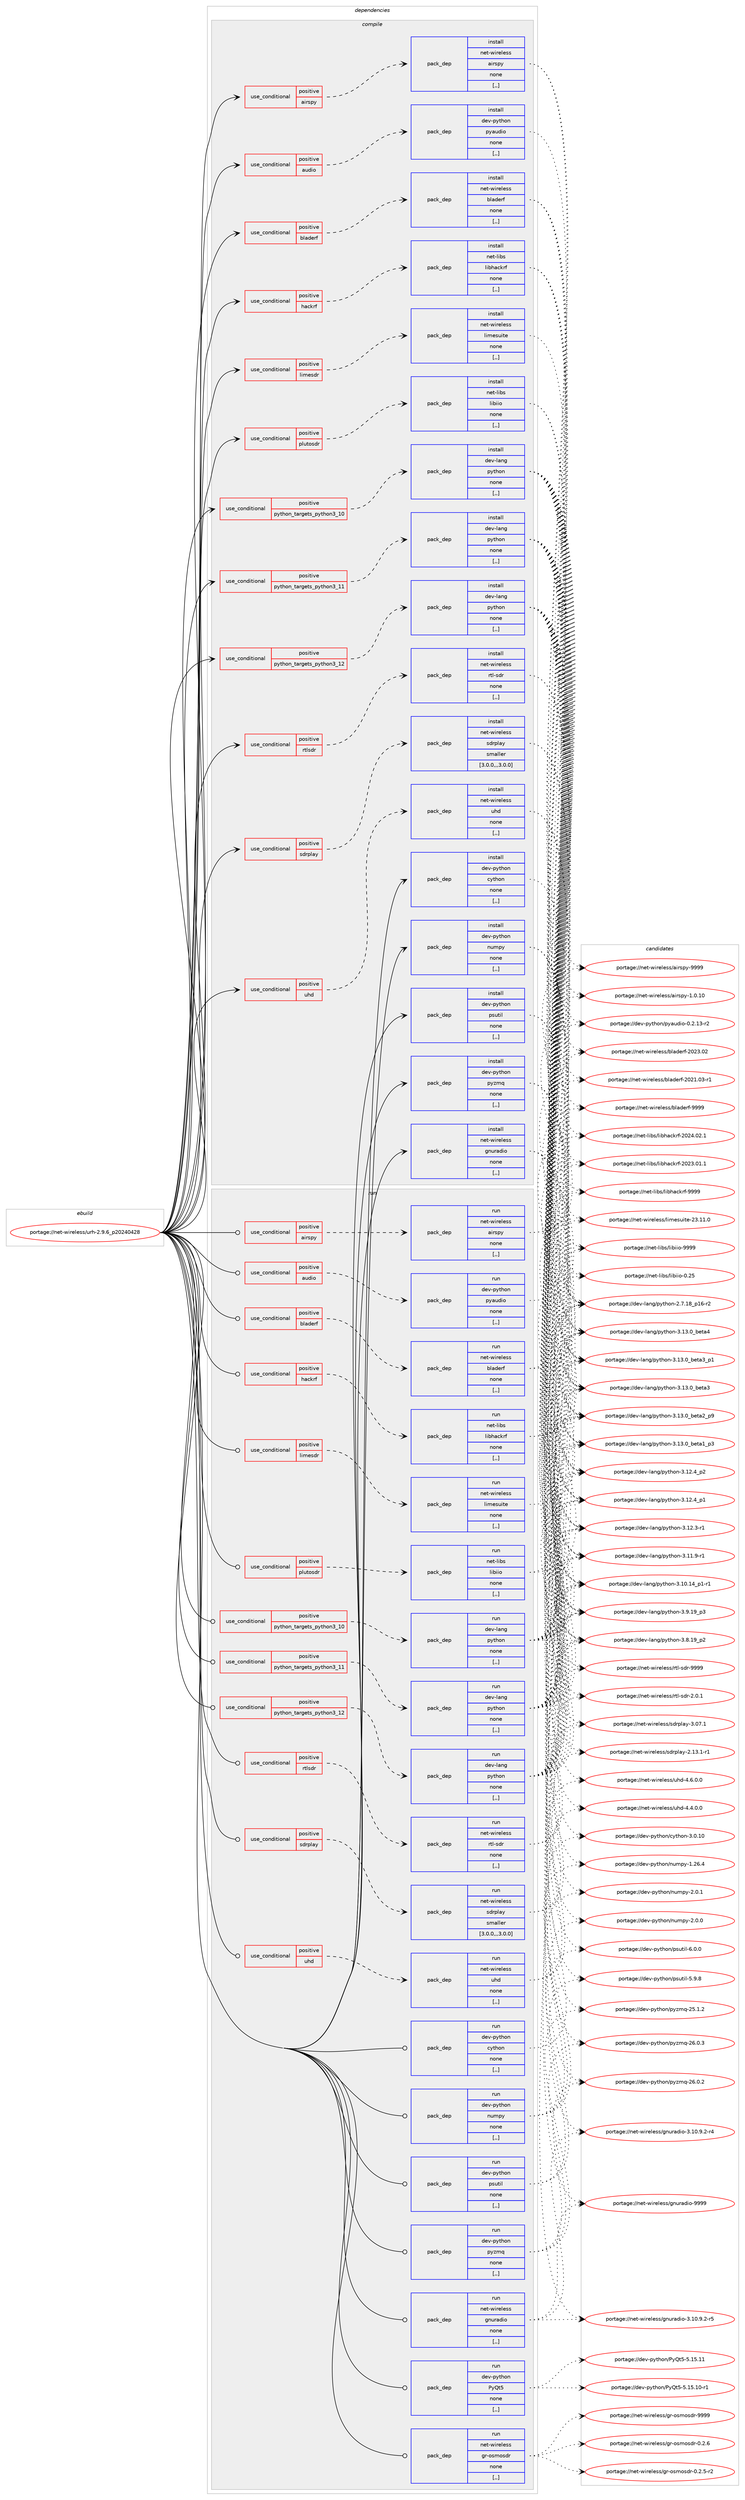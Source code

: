 digraph prolog {

# *************
# Graph options
# *************

newrank=true;
concentrate=true;
compound=true;
graph [rankdir=LR,fontname=Helvetica,fontsize=10,ranksep=1.5];#, ranksep=2.5, nodesep=0.2];
edge  [arrowhead=vee];
node  [fontname=Helvetica,fontsize=10];

# **********
# The ebuild
# **********

subgraph cluster_leftcol {
color=gray;
label=<<i>ebuild</i>>;
id [label="portage://net-wireless/urh-2.9.6_p20240428", color=red, width=4, href="../net-wireless/urh-2.9.6_p20240428.svg"];
}

# ****************
# The dependencies
# ****************

subgraph cluster_midcol {
color=gray;
label=<<i>dependencies</i>>;
subgraph cluster_compile {
fillcolor="#eeeeee";
style=filled;
label=<<i>compile</i>>;
subgraph cond103391 {
dependency390332 [label=<<TABLE BORDER="0" CELLBORDER="1" CELLSPACING="0" CELLPADDING="4"><TR><TD ROWSPAN="3" CELLPADDING="10">use_conditional</TD></TR><TR><TD>positive</TD></TR><TR><TD>airspy</TD></TR></TABLE>>, shape=none, color=red];
subgraph pack284150 {
dependency390333 [label=<<TABLE BORDER="0" CELLBORDER="1" CELLSPACING="0" CELLPADDING="4" WIDTH="220"><TR><TD ROWSPAN="6" CELLPADDING="30">pack_dep</TD></TR><TR><TD WIDTH="110">install</TD></TR><TR><TD>net-wireless</TD></TR><TR><TD>airspy</TD></TR><TR><TD>none</TD></TR><TR><TD>[,,]</TD></TR></TABLE>>, shape=none, color=blue];
}
dependency390332:e -> dependency390333:w [weight=20,style="dashed",arrowhead="vee"];
}
id:e -> dependency390332:w [weight=20,style="solid",arrowhead="vee"];
subgraph cond103392 {
dependency390334 [label=<<TABLE BORDER="0" CELLBORDER="1" CELLSPACING="0" CELLPADDING="4"><TR><TD ROWSPAN="3" CELLPADDING="10">use_conditional</TD></TR><TR><TD>positive</TD></TR><TR><TD>audio</TD></TR></TABLE>>, shape=none, color=red];
subgraph pack284151 {
dependency390335 [label=<<TABLE BORDER="0" CELLBORDER="1" CELLSPACING="0" CELLPADDING="4" WIDTH="220"><TR><TD ROWSPAN="6" CELLPADDING="30">pack_dep</TD></TR><TR><TD WIDTH="110">install</TD></TR><TR><TD>dev-python</TD></TR><TR><TD>pyaudio</TD></TR><TR><TD>none</TD></TR><TR><TD>[,,]</TD></TR></TABLE>>, shape=none, color=blue];
}
dependency390334:e -> dependency390335:w [weight=20,style="dashed",arrowhead="vee"];
}
id:e -> dependency390334:w [weight=20,style="solid",arrowhead="vee"];
subgraph cond103393 {
dependency390336 [label=<<TABLE BORDER="0" CELLBORDER="1" CELLSPACING="0" CELLPADDING="4"><TR><TD ROWSPAN="3" CELLPADDING="10">use_conditional</TD></TR><TR><TD>positive</TD></TR><TR><TD>bladerf</TD></TR></TABLE>>, shape=none, color=red];
subgraph pack284152 {
dependency390337 [label=<<TABLE BORDER="0" CELLBORDER="1" CELLSPACING="0" CELLPADDING="4" WIDTH="220"><TR><TD ROWSPAN="6" CELLPADDING="30">pack_dep</TD></TR><TR><TD WIDTH="110">install</TD></TR><TR><TD>net-wireless</TD></TR><TR><TD>bladerf</TD></TR><TR><TD>none</TD></TR><TR><TD>[,,]</TD></TR></TABLE>>, shape=none, color=blue];
}
dependency390336:e -> dependency390337:w [weight=20,style="dashed",arrowhead="vee"];
}
id:e -> dependency390336:w [weight=20,style="solid",arrowhead="vee"];
subgraph cond103394 {
dependency390338 [label=<<TABLE BORDER="0" CELLBORDER="1" CELLSPACING="0" CELLPADDING="4"><TR><TD ROWSPAN="3" CELLPADDING="10">use_conditional</TD></TR><TR><TD>positive</TD></TR><TR><TD>hackrf</TD></TR></TABLE>>, shape=none, color=red];
subgraph pack284153 {
dependency390339 [label=<<TABLE BORDER="0" CELLBORDER="1" CELLSPACING="0" CELLPADDING="4" WIDTH="220"><TR><TD ROWSPAN="6" CELLPADDING="30">pack_dep</TD></TR><TR><TD WIDTH="110">install</TD></TR><TR><TD>net-libs</TD></TR><TR><TD>libhackrf</TD></TR><TR><TD>none</TD></TR><TR><TD>[,,]</TD></TR></TABLE>>, shape=none, color=blue];
}
dependency390338:e -> dependency390339:w [weight=20,style="dashed",arrowhead="vee"];
}
id:e -> dependency390338:w [weight=20,style="solid",arrowhead="vee"];
subgraph cond103395 {
dependency390340 [label=<<TABLE BORDER="0" CELLBORDER="1" CELLSPACING="0" CELLPADDING="4"><TR><TD ROWSPAN="3" CELLPADDING="10">use_conditional</TD></TR><TR><TD>positive</TD></TR><TR><TD>limesdr</TD></TR></TABLE>>, shape=none, color=red];
subgraph pack284154 {
dependency390341 [label=<<TABLE BORDER="0" CELLBORDER="1" CELLSPACING="0" CELLPADDING="4" WIDTH="220"><TR><TD ROWSPAN="6" CELLPADDING="30">pack_dep</TD></TR><TR><TD WIDTH="110">install</TD></TR><TR><TD>net-wireless</TD></TR><TR><TD>limesuite</TD></TR><TR><TD>none</TD></TR><TR><TD>[,,]</TD></TR></TABLE>>, shape=none, color=blue];
}
dependency390340:e -> dependency390341:w [weight=20,style="dashed",arrowhead="vee"];
}
id:e -> dependency390340:w [weight=20,style="solid",arrowhead="vee"];
subgraph cond103396 {
dependency390342 [label=<<TABLE BORDER="0" CELLBORDER="1" CELLSPACING="0" CELLPADDING="4"><TR><TD ROWSPAN="3" CELLPADDING="10">use_conditional</TD></TR><TR><TD>positive</TD></TR><TR><TD>plutosdr</TD></TR></TABLE>>, shape=none, color=red];
subgraph pack284155 {
dependency390343 [label=<<TABLE BORDER="0" CELLBORDER="1" CELLSPACING="0" CELLPADDING="4" WIDTH="220"><TR><TD ROWSPAN="6" CELLPADDING="30">pack_dep</TD></TR><TR><TD WIDTH="110">install</TD></TR><TR><TD>net-libs</TD></TR><TR><TD>libiio</TD></TR><TR><TD>none</TD></TR><TR><TD>[,,]</TD></TR></TABLE>>, shape=none, color=blue];
}
dependency390342:e -> dependency390343:w [weight=20,style="dashed",arrowhead="vee"];
}
id:e -> dependency390342:w [weight=20,style="solid",arrowhead="vee"];
subgraph cond103397 {
dependency390344 [label=<<TABLE BORDER="0" CELLBORDER="1" CELLSPACING="0" CELLPADDING="4"><TR><TD ROWSPAN="3" CELLPADDING="10">use_conditional</TD></TR><TR><TD>positive</TD></TR><TR><TD>python_targets_python3_10</TD></TR></TABLE>>, shape=none, color=red];
subgraph pack284156 {
dependency390345 [label=<<TABLE BORDER="0" CELLBORDER="1" CELLSPACING="0" CELLPADDING="4" WIDTH="220"><TR><TD ROWSPAN="6" CELLPADDING="30">pack_dep</TD></TR><TR><TD WIDTH="110">install</TD></TR><TR><TD>dev-lang</TD></TR><TR><TD>python</TD></TR><TR><TD>none</TD></TR><TR><TD>[,,]</TD></TR></TABLE>>, shape=none, color=blue];
}
dependency390344:e -> dependency390345:w [weight=20,style="dashed",arrowhead="vee"];
}
id:e -> dependency390344:w [weight=20,style="solid",arrowhead="vee"];
subgraph cond103398 {
dependency390346 [label=<<TABLE BORDER="0" CELLBORDER="1" CELLSPACING="0" CELLPADDING="4"><TR><TD ROWSPAN="3" CELLPADDING="10">use_conditional</TD></TR><TR><TD>positive</TD></TR><TR><TD>python_targets_python3_11</TD></TR></TABLE>>, shape=none, color=red];
subgraph pack284157 {
dependency390347 [label=<<TABLE BORDER="0" CELLBORDER="1" CELLSPACING="0" CELLPADDING="4" WIDTH="220"><TR><TD ROWSPAN="6" CELLPADDING="30">pack_dep</TD></TR><TR><TD WIDTH="110">install</TD></TR><TR><TD>dev-lang</TD></TR><TR><TD>python</TD></TR><TR><TD>none</TD></TR><TR><TD>[,,]</TD></TR></TABLE>>, shape=none, color=blue];
}
dependency390346:e -> dependency390347:w [weight=20,style="dashed",arrowhead="vee"];
}
id:e -> dependency390346:w [weight=20,style="solid",arrowhead="vee"];
subgraph cond103399 {
dependency390348 [label=<<TABLE BORDER="0" CELLBORDER="1" CELLSPACING="0" CELLPADDING="4"><TR><TD ROWSPAN="3" CELLPADDING="10">use_conditional</TD></TR><TR><TD>positive</TD></TR><TR><TD>python_targets_python3_12</TD></TR></TABLE>>, shape=none, color=red];
subgraph pack284158 {
dependency390349 [label=<<TABLE BORDER="0" CELLBORDER="1" CELLSPACING="0" CELLPADDING="4" WIDTH="220"><TR><TD ROWSPAN="6" CELLPADDING="30">pack_dep</TD></TR><TR><TD WIDTH="110">install</TD></TR><TR><TD>dev-lang</TD></TR><TR><TD>python</TD></TR><TR><TD>none</TD></TR><TR><TD>[,,]</TD></TR></TABLE>>, shape=none, color=blue];
}
dependency390348:e -> dependency390349:w [weight=20,style="dashed",arrowhead="vee"];
}
id:e -> dependency390348:w [weight=20,style="solid",arrowhead="vee"];
subgraph cond103400 {
dependency390350 [label=<<TABLE BORDER="0" CELLBORDER="1" CELLSPACING="0" CELLPADDING="4"><TR><TD ROWSPAN="3" CELLPADDING="10">use_conditional</TD></TR><TR><TD>positive</TD></TR><TR><TD>rtlsdr</TD></TR></TABLE>>, shape=none, color=red];
subgraph pack284159 {
dependency390351 [label=<<TABLE BORDER="0" CELLBORDER="1" CELLSPACING="0" CELLPADDING="4" WIDTH="220"><TR><TD ROWSPAN="6" CELLPADDING="30">pack_dep</TD></TR><TR><TD WIDTH="110">install</TD></TR><TR><TD>net-wireless</TD></TR><TR><TD>rtl-sdr</TD></TR><TR><TD>none</TD></TR><TR><TD>[,,]</TD></TR></TABLE>>, shape=none, color=blue];
}
dependency390350:e -> dependency390351:w [weight=20,style="dashed",arrowhead="vee"];
}
id:e -> dependency390350:w [weight=20,style="solid",arrowhead="vee"];
subgraph cond103401 {
dependency390352 [label=<<TABLE BORDER="0" CELLBORDER="1" CELLSPACING="0" CELLPADDING="4"><TR><TD ROWSPAN="3" CELLPADDING="10">use_conditional</TD></TR><TR><TD>positive</TD></TR><TR><TD>sdrplay</TD></TR></TABLE>>, shape=none, color=red];
subgraph pack284160 {
dependency390353 [label=<<TABLE BORDER="0" CELLBORDER="1" CELLSPACING="0" CELLPADDING="4" WIDTH="220"><TR><TD ROWSPAN="6" CELLPADDING="30">pack_dep</TD></TR><TR><TD WIDTH="110">install</TD></TR><TR><TD>net-wireless</TD></TR><TR><TD>sdrplay</TD></TR><TR><TD>smaller</TD></TR><TR><TD>[3.0.0,,,3.0.0]</TD></TR></TABLE>>, shape=none, color=blue];
}
dependency390352:e -> dependency390353:w [weight=20,style="dashed",arrowhead="vee"];
}
id:e -> dependency390352:w [weight=20,style="solid",arrowhead="vee"];
subgraph cond103402 {
dependency390354 [label=<<TABLE BORDER="0" CELLBORDER="1" CELLSPACING="0" CELLPADDING="4"><TR><TD ROWSPAN="3" CELLPADDING="10">use_conditional</TD></TR><TR><TD>positive</TD></TR><TR><TD>uhd</TD></TR></TABLE>>, shape=none, color=red];
subgraph pack284161 {
dependency390355 [label=<<TABLE BORDER="0" CELLBORDER="1" CELLSPACING="0" CELLPADDING="4" WIDTH="220"><TR><TD ROWSPAN="6" CELLPADDING="30">pack_dep</TD></TR><TR><TD WIDTH="110">install</TD></TR><TR><TD>net-wireless</TD></TR><TR><TD>uhd</TD></TR><TR><TD>none</TD></TR><TR><TD>[,,]</TD></TR></TABLE>>, shape=none, color=blue];
}
dependency390354:e -> dependency390355:w [weight=20,style="dashed",arrowhead="vee"];
}
id:e -> dependency390354:w [weight=20,style="solid",arrowhead="vee"];
subgraph pack284162 {
dependency390356 [label=<<TABLE BORDER="0" CELLBORDER="1" CELLSPACING="0" CELLPADDING="4" WIDTH="220"><TR><TD ROWSPAN="6" CELLPADDING="30">pack_dep</TD></TR><TR><TD WIDTH="110">install</TD></TR><TR><TD>dev-python</TD></TR><TR><TD>cython</TD></TR><TR><TD>none</TD></TR><TR><TD>[,,]</TD></TR></TABLE>>, shape=none, color=blue];
}
id:e -> dependency390356:w [weight=20,style="solid",arrowhead="vee"];
subgraph pack284163 {
dependency390357 [label=<<TABLE BORDER="0" CELLBORDER="1" CELLSPACING="0" CELLPADDING="4" WIDTH="220"><TR><TD ROWSPAN="6" CELLPADDING="30">pack_dep</TD></TR><TR><TD WIDTH="110">install</TD></TR><TR><TD>dev-python</TD></TR><TR><TD>numpy</TD></TR><TR><TD>none</TD></TR><TR><TD>[,,]</TD></TR></TABLE>>, shape=none, color=blue];
}
id:e -> dependency390357:w [weight=20,style="solid",arrowhead="vee"];
subgraph pack284164 {
dependency390358 [label=<<TABLE BORDER="0" CELLBORDER="1" CELLSPACING="0" CELLPADDING="4" WIDTH="220"><TR><TD ROWSPAN="6" CELLPADDING="30">pack_dep</TD></TR><TR><TD WIDTH="110">install</TD></TR><TR><TD>dev-python</TD></TR><TR><TD>psutil</TD></TR><TR><TD>none</TD></TR><TR><TD>[,,]</TD></TR></TABLE>>, shape=none, color=blue];
}
id:e -> dependency390358:w [weight=20,style="solid",arrowhead="vee"];
subgraph pack284165 {
dependency390359 [label=<<TABLE BORDER="0" CELLBORDER="1" CELLSPACING="0" CELLPADDING="4" WIDTH="220"><TR><TD ROWSPAN="6" CELLPADDING="30">pack_dep</TD></TR><TR><TD WIDTH="110">install</TD></TR><TR><TD>dev-python</TD></TR><TR><TD>pyzmq</TD></TR><TR><TD>none</TD></TR><TR><TD>[,,]</TD></TR></TABLE>>, shape=none, color=blue];
}
id:e -> dependency390359:w [weight=20,style="solid",arrowhead="vee"];
subgraph pack284166 {
dependency390360 [label=<<TABLE BORDER="0" CELLBORDER="1" CELLSPACING="0" CELLPADDING="4" WIDTH="220"><TR><TD ROWSPAN="6" CELLPADDING="30">pack_dep</TD></TR><TR><TD WIDTH="110">install</TD></TR><TR><TD>net-wireless</TD></TR><TR><TD>gnuradio</TD></TR><TR><TD>none</TD></TR><TR><TD>[,,]</TD></TR></TABLE>>, shape=none, color=blue];
}
id:e -> dependency390360:w [weight=20,style="solid",arrowhead="vee"];
}
subgraph cluster_compileandrun {
fillcolor="#eeeeee";
style=filled;
label=<<i>compile and run</i>>;
}
subgraph cluster_run {
fillcolor="#eeeeee";
style=filled;
label=<<i>run</i>>;
subgraph cond103403 {
dependency390361 [label=<<TABLE BORDER="0" CELLBORDER="1" CELLSPACING="0" CELLPADDING="4"><TR><TD ROWSPAN="3" CELLPADDING="10">use_conditional</TD></TR><TR><TD>positive</TD></TR><TR><TD>airspy</TD></TR></TABLE>>, shape=none, color=red];
subgraph pack284167 {
dependency390362 [label=<<TABLE BORDER="0" CELLBORDER="1" CELLSPACING="0" CELLPADDING="4" WIDTH="220"><TR><TD ROWSPAN="6" CELLPADDING="30">pack_dep</TD></TR><TR><TD WIDTH="110">run</TD></TR><TR><TD>net-wireless</TD></TR><TR><TD>airspy</TD></TR><TR><TD>none</TD></TR><TR><TD>[,,]</TD></TR></TABLE>>, shape=none, color=blue];
}
dependency390361:e -> dependency390362:w [weight=20,style="dashed",arrowhead="vee"];
}
id:e -> dependency390361:w [weight=20,style="solid",arrowhead="odot"];
subgraph cond103404 {
dependency390363 [label=<<TABLE BORDER="0" CELLBORDER="1" CELLSPACING="0" CELLPADDING="4"><TR><TD ROWSPAN="3" CELLPADDING="10">use_conditional</TD></TR><TR><TD>positive</TD></TR><TR><TD>audio</TD></TR></TABLE>>, shape=none, color=red];
subgraph pack284168 {
dependency390364 [label=<<TABLE BORDER="0" CELLBORDER="1" CELLSPACING="0" CELLPADDING="4" WIDTH="220"><TR><TD ROWSPAN="6" CELLPADDING="30">pack_dep</TD></TR><TR><TD WIDTH="110">run</TD></TR><TR><TD>dev-python</TD></TR><TR><TD>pyaudio</TD></TR><TR><TD>none</TD></TR><TR><TD>[,,]</TD></TR></TABLE>>, shape=none, color=blue];
}
dependency390363:e -> dependency390364:w [weight=20,style="dashed",arrowhead="vee"];
}
id:e -> dependency390363:w [weight=20,style="solid",arrowhead="odot"];
subgraph cond103405 {
dependency390365 [label=<<TABLE BORDER="0" CELLBORDER="1" CELLSPACING="0" CELLPADDING="4"><TR><TD ROWSPAN="3" CELLPADDING="10">use_conditional</TD></TR><TR><TD>positive</TD></TR><TR><TD>bladerf</TD></TR></TABLE>>, shape=none, color=red];
subgraph pack284169 {
dependency390366 [label=<<TABLE BORDER="0" CELLBORDER="1" CELLSPACING="0" CELLPADDING="4" WIDTH="220"><TR><TD ROWSPAN="6" CELLPADDING="30">pack_dep</TD></TR><TR><TD WIDTH="110">run</TD></TR><TR><TD>net-wireless</TD></TR><TR><TD>bladerf</TD></TR><TR><TD>none</TD></TR><TR><TD>[,,]</TD></TR></TABLE>>, shape=none, color=blue];
}
dependency390365:e -> dependency390366:w [weight=20,style="dashed",arrowhead="vee"];
}
id:e -> dependency390365:w [weight=20,style="solid",arrowhead="odot"];
subgraph cond103406 {
dependency390367 [label=<<TABLE BORDER="0" CELLBORDER="1" CELLSPACING="0" CELLPADDING="4"><TR><TD ROWSPAN="3" CELLPADDING="10">use_conditional</TD></TR><TR><TD>positive</TD></TR><TR><TD>hackrf</TD></TR></TABLE>>, shape=none, color=red];
subgraph pack284170 {
dependency390368 [label=<<TABLE BORDER="0" CELLBORDER="1" CELLSPACING="0" CELLPADDING="4" WIDTH="220"><TR><TD ROWSPAN="6" CELLPADDING="30">pack_dep</TD></TR><TR><TD WIDTH="110">run</TD></TR><TR><TD>net-libs</TD></TR><TR><TD>libhackrf</TD></TR><TR><TD>none</TD></TR><TR><TD>[,,]</TD></TR></TABLE>>, shape=none, color=blue];
}
dependency390367:e -> dependency390368:w [weight=20,style="dashed",arrowhead="vee"];
}
id:e -> dependency390367:w [weight=20,style="solid",arrowhead="odot"];
subgraph cond103407 {
dependency390369 [label=<<TABLE BORDER="0" CELLBORDER="1" CELLSPACING="0" CELLPADDING="4"><TR><TD ROWSPAN="3" CELLPADDING="10">use_conditional</TD></TR><TR><TD>positive</TD></TR><TR><TD>limesdr</TD></TR></TABLE>>, shape=none, color=red];
subgraph pack284171 {
dependency390370 [label=<<TABLE BORDER="0" CELLBORDER="1" CELLSPACING="0" CELLPADDING="4" WIDTH="220"><TR><TD ROWSPAN="6" CELLPADDING="30">pack_dep</TD></TR><TR><TD WIDTH="110">run</TD></TR><TR><TD>net-wireless</TD></TR><TR><TD>limesuite</TD></TR><TR><TD>none</TD></TR><TR><TD>[,,]</TD></TR></TABLE>>, shape=none, color=blue];
}
dependency390369:e -> dependency390370:w [weight=20,style="dashed",arrowhead="vee"];
}
id:e -> dependency390369:w [weight=20,style="solid",arrowhead="odot"];
subgraph cond103408 {
dependency390371 [label=<<TABLE BORDER="0" CELLBORDER="1" CELLSPACING="0" CELLPADDING="4"><TR><TD ROWSPAN="3" CELLPADDING="10">use_conditional</TD></TR><TR><TD>positive</TD></TR><TR><TD>plutosdr</TD></TR></TABLE>>, shape=none, color=red];
subgraph pack284172 {
dependency390372 [label=<<TABLE BORDER="0" CELLBORDER="1" CELLSPACING="0" CELLPADDING="4" WIDTH="220"><TR><TD ROWSPAN="6" CELLPADDING="30">pack_dep</TD></TR><TR><TD WIDTH="110">run</TD></TR><TR><TD>net-libs</TD></TR><TR><TD>libiio</TD></TR><TR><TD>none</TD></TR><TR><TD>[,,]</TD></TR></TABLE>>, shape=none, color=blue];
}
dependency390371:e -> dependency390372:w [weight=20,style="dashed",arrowhead="vee"];
}
id:e -> dependency390371:w [weight=20,style="solid",arrowhead="odot"];
subgraph cond103409 {
dependency390373 [label=<<TABLE BORDER="0" CELLBORDER="1" CELLSPACING="0" CELLPADDING="4"><TR><TD ROWSPAN="3" CELLPADDING="10">use_conditional</TD></TR><TR><TD>positive</TD></TR><TR><TD>python_targets_python3_10</TD></TR></TABLE>>, shape=none, color=red];
subgraph pack284173 {
dependency390374 [label=<<TABLE BORDER="0" CELLBORDER="1" CELLSPACING="0" CELLPADDING="4" WIDTH="220"><TR><TD ROWSPAN="6" CELLPADDING="30">pack_dep</TD></TR><TR><TD WIDTH="110">run</TD></TR><TR><TD>dev-lang</TD></TR><TR><TD>python</TD></TR><TR><TD>none</TD></TR><TR><TD>[,,]</TD></TR></TABLE>>, shape=none, color=blue];
}
dependency390373:e -> dependency390374:w [weight=20,style="dashed",arrowhead="vee"];
}
id:e -> dependency390373:w [weight=20,style="solid",arrowhead="odot"];
subgraph cond103410 {
dependency390375 [label=<<TABLE BORDER="0" CELLBORDER="1" CELLSPACING="0" CELLPADDING="4"><TR><TD ROWSPAN="3" CELLPADDING="10">use_conditional</TD></TR><TR><TD>positive</TD></TR><TR><TD>python_targets_python3_11</TD></TR></TABLE>>, shape=none, color=red];
subgraph pack284174 {
dependency390376 [label=<<TABLE BORDER="0" CELLBORDER="1" CELLSPACING="0" CELLPADDING="4" WIDTH="220"><TR><TD ROWSPAN="6" CELLPADDING="30">pack_dep</TD></TR><TR><TD WIDTH="110">run</TD></TR><TR><TD>dev-lang</TD></TR><TR><TD>python</TD></TR><TR><TD>none</TD></TR><TR><TD>[,,]</TD></TR></TABLE>>, shape=none, color=blue];
}
dependency390375:e -> dependency390376:w [weight=20,style="dashed",arrowhead="vee"];
}
id:e -> dependency390375:w [weight=20,style="solid",arrowhead="odot"];
subgraph cond103411 {
dependency390377 [label=<<TABLE BORDER="0" CELLBORDER="1" CELLSPACING="0" CELLPADDING="4"><TR><TD ROWSPAN="3" CELLPADDING="10">use_conditional</TD></TR><TR><TD>positive</TD></TR><TR><TD>python_targets_python3_12</TD></TR></TABLE>>, shape=none, color=red];
subgraph pack284175 {
dependency390378 [label=<<TABLE BORDER="0" CELLBORDER="1" CELLSPACING="0" CELLPADDING="4" WIDTH="220"><TR><TD ROWSPAN="6" CELLPADDING="30">pack_dep</TD></TR><TR><TD WIDTH="110">run</TD></TR><TR><TD>dev-lang</TD></TR><TR><TD>python</TD></TR><TR><TD>none</TD></TR><TR><TD>[,,]</TD></TR></TABLE>>, shape=none, color=blue];
}
dependency390377:e -> dependency390378:w [weight=20,style="dashed",arrowhead="vee"];
}
id:e -> dependency390377:w [weight=20,style="solid",arrowhead="odot"];
subgraph cond103412 {
dependency390379 [label=<<TABLE BORDER="0" CELLBORDER="1" CELLSPACING="0" CELLPADDING="4"><TR><TD ROWSPAN="3" CELLPADDING="10">use_conditional</TD></TR><TR><TD>positive</TD></TR><TR><TD>rtlsdr</TD></TR></TABLE>>, shape=none, color=red];
subgraph pack284176 {
dependency390380 [label=<<TABLE BORDER="0" CELLBORDER="1" CELLSPACING="0" CELLPADDING="4" WIDTH="220"><TR><TD ROWSPAN="6" CELLPADDING="30">pack_dep</TD></TR><TR><TD WIDTH="110">run</TD></TR><TR><TD>net-wireless</TD></TR><TR><TD>rtl-sdr</TD></TR><TR><TD>none</TD></TR><TR><TD>[,,]</TD></TR></TABLE>>, shape=none, color=blue];
}
dependency390379:e -> dependency390380:w [weight=20,style="dashed",arrowhead="vee"];
}
id:e -> dependency390379:w [weight=20,style="solid",arrowhead="odot"];
subgraph cond103413 {
dependency390381 [label=<<TABLE BORDER="0" CELLBORDER="1" CELLSPACING="0" CELLPADDING="4"><TR><TD ROWSPAN="3" CELLPADDING="10">use_conditional</TD></TR><TR><TD>positive</TD></TR><TR><TD>sdrplay</TD></TR></TABLE>>, shape=none, color=red];
subgraph pack284177 {
dependency390382 [label=<<TABLE BORDER="0" CELLBORDER="1" CELLSPACING="0" CELLPADDING="4" WIDTH="220"><TR><TD ROWSPAN="6" CELLPADDING="30">pack_dep</TD></TR><TR><TD WIDTH="110">run</TD></TR><TR><TD>net-wireless</TD></TR><TR><TD>sdrplay</TD></TR><TR><TD>smaller</TD></TR><TR><TD>[3.0.0,,,3.0.0]</TD></TR></TABLE>>, shape=none, color=blue];
}
dependency390381:e -> dependency390382:w [weight=20,style="dashed",arrowhead="vee"];
}
id:e -> dependency390381:w [weight=20,style="solid",arrowhead="odot"];
subgraph cond103414 {
dependency390383 [label=<<TABLE BORDER="0" CELLBORDER="1" CELLSPACING="0" CELLPADDING="4"><TR><TD ROWSPAN="3" CELLPADDING="10">use_conditional</TD></TR><TR><TD>positive</TD></TR><TR><TD>uhd</TD></TR></TABLE>>, shape=none, color=red];
subgraph pack284178 {
dependency390384 [label=<<TABLE BORDER="0" CELLBORDER="1" CELLSPACING="0" CELLPADDING="4" WIDTH="220"><TR><TD ROWSPAN="6" CELLPADDING="30">pack_dep</TD></TR><TR><TD WIDTH="110">run</TD></TR><TR><TD>net-wireless</TD></TR><TR><TD>uhd</TD></TR><TR><TD>none</TD></TR><TR><TD>[,,]</TD></TR></TABLE>>, shape=none, color=blue];
}
dependency390383:e -> dependency390384:w [weight=20,style="dashed",arrowhead="vee"];
}
id:e -> dependency390383:w [weight=20,style="solid",arrowhead="odot"];
subgraph pack284179 {
dependency390385 [label=<<TABLE BORDER="0" CELLBORDER="1" CELLSPACING="0" CELLPADDING="4" WIDTH="220"><TR><TD ROWSPAN="6" CELLPADDING="30">pack_dep</TD></TR><TR><TD WIDTH="110">run</TD></TR><TR><TD>dev-python</TD></TR><TR><TD>PyQt5</TD></TR><TR><TD>none</TD></TR><TR><TD>[,,]</TD></TR></TABLE>>, shape=none, color=blue];
}
id:e -> dependency390385:w [weight=20,style="solid",arrowhead="odot"];
subgraph pack284180 {
dependency390386 [label=<<TABLE BORDER="0" CELLBORDER="1" CELLSPACING="0" CELLPADDING="4" WIDTH="220"><TR><TD ROWSPAN="6" CELLPADDING="30">pack_dep</TD></TR><TR><TD WIDTH="110">run</TD></TR><TR><TD>dev-python</TD></TR><TR><TD>cython</TD></TR><TR><TD>none</TD></TR><TR><TD>[,,]</TD></TR></TABLE>>, shape=none, color=blue];
}
id:e -> dependency390386:w [weight=20,style="solid",arrowhead="odot"];
subgraph pack284181 {
dependency390387 [label=<<TABLE BORDER="0" CELLBORDER="1" CELLSPACING="0" CELLPADDING="4" WIDTH="220"><TR><TD ROWSPAN="6" CELLPADDING="30">pack_dep</TD></TR><TR><TD WIDTH="110">run</TD></TR><TR><TD>dev-python</TD></TR><TR><TD>numpy</TD></TR><TR><TD>none</TD></TR><TR><TD>[,,]</TD></TR></TABLE>>, shape=none, color=blue];
}
id:e -> dependency390387:w [weight=20,style="solid",arrowhead="odot"];
subgraph pack284182 {
dependency390388 [label=<<TABLE BORDER="0" CELLBORDER="1" CELLSPACING="0" CELLPADDING="4" WIDTH="220"><TR><TD ROWSPAN="6" CELLPADDING="30">pack_dep</TD></TR><TR><TD WIDTH="110">run</TD></TR><TR><TD>dev-python</TD></TR><TR><TD>psutil</TD></TR><TR><TD>none</TD></TR><TR><TD>[,,]</TD></TR></TABLE>>, shape=none, color=blue];
}
id:e -> dependency390388:w [weight=20,style="solid",arrowhead="odot"];
subgraph pack284183 {
dependency390389 [label=<<TABLE BORDER="0" CELLBORDER="1" CELLSPACING="0" CELLPADDING="4" WIDTH="220"><TR><TD ROWSPAN="6" CELLPADDING="30">pack_dep</TD></TR><TR><TD WIDTH="110">run</TD></TR><TR><TD>dev-python</TD></TR><TR><TD>pyzmq</TD></TR><TR><TD>none</TD></TR><TR><TD>[,,]</TD></TR></TABLE>>, shape=none, color=blue];
}
id:e -> dependency390389:w [weight=20,style="solid",arrowhead="odot"];
subgraph pack284184 {
dependency390390 [label=<<TABLE BORDER="0" CELLBORDER="1" CELLSPACING="0" CELLPADDING="4" WIDTH="220"><TR><TD ROWSPAN="6" CELLPADDING="30">pack_dep</TD></TR><TR><TD WIDTH="110">run</TD></TR><TR><TD>net-wireless</TD></TR><TR><TD>gnuradio</TD></TR><TR><TD>none</TD></TR><TR><TD>[,,]</TD></TR></TABLE>>, shape=none, color=blue];
}
id:e -> dependency390390:w [weight=20,style="solid",arrowhead="odot"];
subgraph pack284185 {
dependency390391 [label=<<TABLE BORDER="0" CELLBORDER="1" CELLSPACING="0" CELLPADDING="4" WIDTH="220"><TR><TD ROWSPAN="6" CELLPADDING="30">pack_dep</TD></TR><TR><TD WIDTH="110">run</TD></TR><TR><TD>net-wireless</TD></TR><TR><TD>gr-osmosdr</TD></TR><TR><TD>none</TD></TR><TR><TD>[,,]</TD></TR></TABLE>>, shape=none, color=blue];
}
id:e -> dependency390391:w [weight=20,style="solid",arrowhead="odot"];
}
}

# **************
# The candidates
# **************

subgraph cluster_choices {
rank=same;
color=gray;
label=<<i>candidates</i>>;

subgraph choice284150 {
color=black;
nodesep=1;
choice1101011164511910511410110810111511547971051141151121214557575757 [label="portage://net-wireless/airspy-9999", color=red, width=4,href="../net-wireless/airspy-9999.svg"];
choice11010111645119105114101108101115115479710511411511212145494648464948 [label="portage://net-wireless/airspy-1.0.10", color=red, width=4,href="../net-wireless/airspy-1.0.10.svg"];
dependency390333:e -> choice1101011164511910511410110810111511547971051141151121214557575757:w [style=dotted,weight="100"];
dependency390333:e -> choice11010111645119105114101108101115115479710511411511212145494648464948:w [style=dotted,weight="100"];
}
subgraph choice284151 {
color=black;
nodesep=1;
choice100101118451121211161041111104711212197117100105111454846504649514511450 [label="portage://dev-python/pyaudio-0.2.13-r2", color=red, width=4,href="../dev-python/pyaudio-0.2.13-r2.svg"];
dependency390335:e -> choice100101118451121211161041111104711212197117100105111454846504649514511450:w [style=dotted,weight="100"];
}
subgraph choice284152 {
color=black;
nodesep=1;
choice110101116451191051141011081011151154798108971001011141024557575757 [label="portage://net-wireless/bladerf-9999", color=red, width=4,href="../net-wireless/bladerf-9999.svg"];
choice110101116451191051141011081011151154798108971001011141024550485051464850 [label="portage://net-wireless/bladerf-2023.02", color=red, width=4,href="../net-wireless/bladerf-2023.02.svg"];
choice1101011164511910511410110810111511547981089710010111410245504850494648514511449 [label="portage://net-wireless/bladerf-2021.03-r1", color=red, width=4,href="../net-wireless/bladerf-2021.03-r1.svg"];
dependency390337:e -> choice110101116451191051141011081011151154798108971001011141024557575757:w [style=dotted,weight="100"];
dependency390337:e -> choice110101116451191051141011081011151154798108971001011141024550485051464850:w [style=dotted,weight="100"];
dependency390337:e -> choice1101011164511910511410110810111511547981089710010111410245504850494648514511449:w [style=dotted,weight="100"];
}
subgraph choice284153 {
color=black;
nodesep=1;
choice1101011164510810598115471081059810497991071141024557575757 [label="portage://net-libs/libhackrf-9999", color=red, width=4,href="../net-libs/libhackrf-9999.svg"];
choice11010111645108105981154710810598104979910711410245504850524648504649 [label="portage://net-libs/libhackrf-2024.02.1", color=red, width=4,href="../net-libs/libhackrf-2024.02.1.svg"];
choice11010111645108105981154710810598104979910711410245504850514648494649 [label="portage://net-libs/libhackrf-2023.01.1", color=red, width=4,href="../net-libs/libhackrf-2023.01.1.svg"];
dependency390339:e -> choice1101011164510810598115471081059810497991071141024557575757:w [style=dotted,weight="100"];
dependency390339:e -> choice11010111645108105981154710810598104979910711410245504850524648504649:w [style=dotted,weight="100"];
dependency390339:e -> choice11010111645108105981154710810598104979910711410245504850514648494649:w [style=dotted,weight="100"];
}
subgraph choice284154 {
color=black;
nodesep=1;
choice11010111645119105114101108101115115471081051091011151171051161014550514649494648 [label="portage://net-wireless/limesuite-23.11.0", color=red, width=4,href="../net-wireless/limesuite-23.11.0.svg"];
dependency390341:e -> choice11010111645119105114101108101115115471081051091011151171051161014550514649494648:w [style=dotted,weight="100"];
}
subgraph choice284155 {
color=black;
nodesep=1;
choice110101116451081059811547108105981051051114557575757 [label="portage://net-libs/libiio-9999", color=red, width=4,href="../net-libs/libiio-9999.svg"];
choice110101116451081059811547108105981051051114548465053 [label="portage://net-libs/libiio-0.25", color=red, width=4,href="../net-libs/libiio-0.25.svg"];
dependency390343:e -> choice110101116451081059811547108105981051051114557575757:w [style=dotted,weight="100"];
dependency390343:e -> choice110101116451081059811547108105981051051114548465053:w [style=dotted,weight="100"];
}
subgraph choice284156 {
color=black;
nodesep=1;
choice1001011184510897110103471121211161041111104551464951464895981011169752 [label="portage://dev-lang/python-3.13.0_beta4", color=red, width=4,href="../dev-lang/python-3.13.0_beta4.svg"];
choice10010111845108971101034711212111610411111045514649514648959810111697519511249 [label="portage://dev-lang/python-3.13.0_beta3_p1", color=red, width=4,href="../dev-lang/python-3.13.0_beta3_p1.svg"];
choice1001011184510897110103471121211161041111104551464951464895981011169751 [label="portage://dev-lang/python-3.13.0_beta3", color=red, width=4,href="../dev-lang/python-3.13.0_beta3.svg"];
choice10010111845108971101034711212111610411111045514649514648959810111697509511257 [label="portage://dev-lang/python-3.13.0_beta2_p9", color=red, width=4,href="../dev-lang/python-3.13.0_beta2_p9.svg"];
choice10010111845108971101034711212111610411111045514649514648959810111697499511251 [label="portage://dev-lang/python-3.13.0_beta1_p3", color=red, width=4,href="../dev-lang/python-3.13.0_beta1_p3.svg"];
choice100101118451089711010347112121116104111110455146495046529511250 [label="portage://dev-lang/python-3.12.4_p2", color=red, width=4,href="../dev-lang/python-3.12.4_p2.svg"];
choice100101118451089711010347112121116104111110455146495046529511249 [label="portage://dev-lang/python-3.12.4_p1", color=red, width=4,href="../dev-lang/python-3.12.4_p1.svg"];
choice100101118451089711010347112121116104111110455146495046514511449 [label="portage://dev-lang/python-3.12.3-r1", color=red, width=4,href="../dev-lang/python-3.12.3-r1.svg"];
choice100101118451089711010347112121116104111110455146494946574511449 [label="portage://dev-lang/python-3.11.9-r1", color=red, width=4,href="../dev-lang/python-3.11.9-r1.svg"];
choice100101118451089711010347112121116104111110455146494846495295112494511449 [label="portage://dev-lang/python-3.10.14_p1-r1", color=red, width=4,href="../dev-lang/python-3.10.14_p1-r1.svg"];
choice100101118451089711010347112121116104111110455146574649579511251 [label="portage://dev-lang/python-3.9.19_p3", color=red, width=4,href="../dev-lang/python-3.9.19_p3.svg"];
choice100101118451089711010347112121116104111110455146564649579511250 [label="portage://dev-lang/python-3.8.19_p2", color=red, width=4,href="../dev-lang/python-3.8.19_p2.svg"];
choice100101118451089711010347112121116104111110455046554649569511249544511450 [label="portage://dev-lang/python-2.7.18_p16-r2", color=red, width=4,href="../dev-lang/python-2.7.18_p16-r2.svg"];
dependency390345:e -> choice1001011184510897110103471121211161041111104551464951464895981011169752:w [style=dotted,weight="100"];
dependency390345:e -> choice10010111845108971101034711212111610411111045514649514648959810111697519511249:w [style=dotted,weight="100"];
dependency390345:e -> choice1001011184510897110103471121211161041111104551464951464895981011169751:w [style=dotted,weight="100"];
dependency390345:e -> choice10010111845108971101034711212111610411111045514649514648959810111697509511257:w [style=dotted,weight="100"];
dependency390345:e -> choice10010111845108971101034711212111610411111045514649514648959810111697499511251:w [style=dotted,weight="100"];
dependency390345:e -> choice100101118451089711010347112121116104111110455146495046529511250:w [style=dotted,weight="100"];
dependency390345:e -> choice100101118451089711010347112121116104111110455146495046529511249:w [style=dotted,weight="100"];
dependency390345:e -> choice100101118451089711010347112121116104111110455146495046514511449:w [style=dotted,weight="100"];
dependency390345:e -> choice100101118451089711010347112121116104111110455146494946574511449:w [style=dotted,weight="100"];
dependency390345:e -> choice100101118451089711010347112121116104111110455146494846495295112494511449:w [style=dotted,weight="100"];
dependency390345:e -> choice100101118451089711010347112121116104111110455146574649579511251:w [style=dotted,weight="100"];
dependency390345:e -> choice100101118451089711010347112121116104111110455146564649579511250:w [style=dotted,weight="100"];
dependency390345:e -> choice100101118451089711010347112121116104111110455046554649569511249544511450:w [style=dotted,weight="100"];
}
subgraph choice284157 {
color=black;
nodesep=1;
choice1001011184510897110103471121211161041111104551464951464895981011169752 [label="portage://dev-lang/python-3.13.0_beta4", color=red, width=4,href="../dev-lang/python-3.13.0_beta4.svg"];
choice10010111845108971101034711212111610411111045514649514648959810111697519511249 [label="portage://dev-lang/python-3.13.0_beta3_p1", color=red, width=4,href="../dev-lang/python-3.13.0_beta3_p1.svg"];
choice1001011184510897110103471121211161041111104551464951464895981011169751 [label="portage://dev-lang/python-3.13.0_beta3", color=red, width=4,href="../dev-lang/python-3.13.0_beta3.svg"];
choice10010111845108971101034711212111610411111045514649514648959810111697509511257 [label="portage://dev-lang/python-3.13.0_beta2_p9", color=red, width=4,href="../dev-lang/python-3.13.0_beta2_p9.svg"];
choice10010111845108971101034711212111610411111045514649514648959810111697499511251 [label="portage://dev-lang/python-3.13.0_beta1_p3", color=red, width=4,href="../dev-lang/python-3.13.0_beta1_p3.svg"];
choice100101118451089711010347112121116104111110455146495046529511250 [label="portage://dev-lang/python-3.12.4_p2", color=red, width=4,href="../dev-lang/python-3.12.4_p2.svg"];
choice100101118451089711010347112121116104111110455146495046529511249 [label="portage://dev-lang/python-3.12.4_p1", color=red, width=4,href="../dev-lang/python-3.12.4_p1.svg"];
choice100101118451089711010347112121116104111110455146495046514511449 [label="portage://dev-lang/python-3.12.3-r1", color=red, width=4,href="../dev-lang/python-3.12.3-r1.svg"];
choice100101118451089711010347112121116104111110455146494946574511449 [label="portage://dev-lang/python-3.11.9-r1", color=red, width=4,href="../dev-lang/python-3.11.9-r1.svg"];
choice100101118451089711010347112121116104111110455146494846495295112494511449 [label="portage://dev-lang/python-3.10.14_p1-r1", color=red, width=4,href="../dev-lang/python-3.10.14_p1-r1.svg"];
choice100101118451089711010347112121116104111110455146574649579511251 [label="portage://dev-lang/python-3.9.19_p3", color=red, width=4,href="../dev-lang/python-3.9.19_p3.svg"];
choice100101118451089711010347112121116104111110455146564649579511250 [label="portage://dev-lang/python-3.8.19_p2", color=red, width=4,href="../dev-lang/python-3.8.19_p2.svg"];
choice100101118451089711010347112121116104111110455046554649569511249544511450 [label="portage://dev-lang/python-2.7.18_p16-r2", color=red, width=4,href="../dev-lang/python-2.7.18_p16-r2.svg"];
dependency390347:e -> choice1001011184510897110103471121211161041111104551464951464895981011169752:w [style=dotted,weight="100"];
dependency390347:e -> choice10010111845108971101034711212111610411111045514649514648959810111697519511249:w [style=dotted,weight="100"];
dependency390347:e -> choice1001011184510897110103471121211161041111104551464951464895981011169751:w [style=dotted,weight="100"];
dependency390347:e -> choice10010111845108971101034711212111610411111045514649514648959810111697509511257:w [style=dotted,weight="100"];
dependency390347:e -> choice10010111845108971101034711212111610411111045514649514648959810111697499511251:w [style=dotted,weight="100"];
dependency390347:e -> choice100101118451089711010347112121116104111110455146495046529511250:w [style=dotted,weight="100"];
dependency390347:e -> choice100101118451089711010347112121116104111110455146495046529511249:w [style=dotted,weight="100"];
dependency390347:e -> choice100101118451089711010347112121116104111110455146495046514511449:w [style=dotted,weight="100"];
dependency390347:e -> choice100101118451089711010347112121116104111110455146494946574511449:w [style=dotted,weight="100"];
dependency390347:e -> choice100101118451089711010347112121116104111110455146494846495295112494511449:w [style=dotted,weight="100"];
dependency390347:e -> choice100101118451089711010347112121116104111110455146574649579511251:w [style=dotted,weight="100"];
dependency390347:e -> choice100101118451089711010347112121116104111110455146564649579511250:w [style=dotted,weight="100"];
dependency390347:e -> choice100101118451089711010347112121116104111110455046554649569511249544511450:w [style=dotted,weight="100"];
}
subgraph choice284158 {
color=black;
nodesep=1;
choice1001011184510897110103471121211161041111104551464951464895981011169752 [label="portage://dev-lang/python-3.13.0_beta4", color=red, width=4,href="../dev-lang/python-3.13.0_beta4.svg"];
choice10010111845108971101034711212111610411111045514649514648959810111697519511249 [label="portage://dev-lang/python-3.13.0_beta3_p1", color=red, width=4,href="../dev-lang/python-3.13.0_beta3_p1.svg"];
choice1001011184510897110103471121211161041111104551464951464895981011169751 [label="portage://dev-lang/python-3.13.0_beta3", color=red, width=4,href="../dev-lang/python-3.13.0_beta3.svg"];
choice10010111845108971101034711212111610411111045514649514648959810111697509511257 [label="portage://dev-lang/python-3.13.0_beta2_p9", color=red, width=4,href="../dev-lang/python-3.13.0_beta2_p9.svg"];
choice10010111845108971101034711212111610411111045514649514648959810111697499511251 [label="portage://dev-lang/python-3.13.0_beta1_p3", color=red, width=4,href="../dev-lang/python-3.13.0_beta1_p3.svg"];
choice100101118451089711010347112121116104111110455146495046529511250 [label="portage://dev-lang/python-3.12.4_p2", color=red, width=4,href="../dev-lang/python-3.12.4_p2.svg"];
choice100101118451089711010347112121116104111110455146495046529511249 [label="portage://dev-lang/python-3.12.4_p1", color=red, width=4,href="../dev-lang/python-3.12.4_p1.svg"];
choice100101118451089711010347112121116104111110455146495046514511449 [label="portage://dev-lang/python-3.12.3-r1", color=red, width=4,href="../dev-lang/python-3.12.3-r1.svg"];
choice100101118451089711010347112121116104111110455146494946574511449 [label="portage://dev-lang/python-3.11.9-r1", color=red, width=4,href="../dev-lang/python-3.11.9-r1.svg"];
choice100101118451089711010347112121116104111110455146494846495295112494511449 [label="portage://dev-lang/python-3.10.14_p1-r1", color=red, width=4,href="../dev-lang/python-3.10.14_p1-r1.svg"];
choice100101118451089711010347112121116104111110455146574649579511251 [label="portage://dev-lang/python-3.9.19_p3", color=red, width=4,href="../dev-lang/python-3.9.19_p3.svg"];
choice100101118451089711010347112121116104111110455146564649579511250 [label="portage://dev-lang/python-3.8.19_p2", color=red, width=4,href="../dev-lang/python-3.8.19_p2.svg"];
choice100101118451089711010347112121116104111110455046554649569511249544511450 [label="portage://dev-lang/python-2.7.18_p16-r2", color=red, width=4,href="../dev-lang/python-2.7.18_p16-r2.svg"];
dependency390349:e -> choice1001011184510897110103471121211161041111104551464951464895981011169752:w [style=dotted,weight="100"];
dependency390349:e -> choice10010111845108971101034711212111610411111045514649514648959810111697519511249:w [style=dotted,weight="100"];
dependency390349:e -> choice1001011184510897110103471121211161041111104551464951464895981011169751:w [style=dotted,weight="100"];
dependency390349:e -> choice10010111845108971101034711212111610411111045514649514648959810111697509511257:w [style=dotted,weight="100"];
dependency390349:e -> choice10010111845108971101034711212111610411111045514649514648959810111697499511251:w [style=dotted,weight="100"];
dependency390349:e -> choice100101118451089711010347112121116104111110455146495046529511250:w [style=dotted,weight="100"];
dependency390349:e -> choice100101118451089711010347112121116104111110455146495046529511249:w [style=dotted,weight="100"];
dependency390349:e -> choice100101118451089711010347112121116104111110455146495046514511449:w [style=dotted,weight="100"];
dependency390349:e -> choice100101118451089711010347112121116104111110455146494946574511449:w [style=dotted,weight="100"];
dependency390349:e -> choice100101118451089711010347112121116104111110455146494846495295112494511449:w [style=dotted,weight="100"];
dependency390349:e -> choice100101118451089711010347112121116104111110455146574649579511251:w [style=dotted,weight="100"];
dependency390349:e -> choice100101118451089711010347112121116104111110455146564649579511250:w [style=dotted,weight="100"];
dependency390349:e -> choice100101118451089711010347112121116104111110455046554649569511249544511450:w [style=dotted,weight="100"];
}
subgraph choice284159 {
color=black;
nodesep=1;
choice1101011164511910511410110810111511547114116108451151001144557575757 [label="portage://net-wireless/rtl-sdr-9999", color=red, width=4,href="../net-wireless/rtl-sdr-9999.svg"];
choice110101116451191051141011081011151154711411610845115100114455046484649 [label="portage://net-wireless/rtl-sdr-2.0.1", color=red, width=4,href="../net-wireless/rtl-sdr-2.0.1.svg"];
dependency390351:e -> choice1101011164511910511410110810111511547114116108451151001144557575757:w [style=dotted,weight="100"];
dependency390351:e -> choice110101116451191051141011081011151154711411610845115100114455046484649:w [style=dotted,weight="100"];
}
subgraph choice284160 {
color=black;
nodesep=1;
choice11010111645119105114101108101115115471151001141121089712145514648554649 [label="portage://net-wireless/sdrplay-3.07.1", color=red, width=4,href="../net-wireless/sdrplay-3.07.1.svg"];
choice110101116451191051141011081011151154711510011411210897121455046495146494511449 [label="portage://net-wireless/sdrplay-2.13.1-r1", color=red, width=4,href="../net-wireless/sdrplay-2.13.1-r1.svg"];
dependency390353:e -> choice11010111645119105114101108101115115471151001141121089712145514648554649:w [style=dotted,weight="100"];
dependency390353:e -> choice110101116451191051141011081011151154711510011411210897121455046495146494511449:w [style=dotted,weight="100"];
}
subgraph choice284161 {
color=black;
nodesep=1;
choice11010111645119105114101108101115115471171041004552465446484648 [label="portage://net-wireless/uhd-4.6.0.0", color=red, width=4,href="../net-wireless/uhd-4.6.0.0.svg"];
choice11010111645119105114101108101115115471171041004552465246484648 [label="portage://net-wireless/uhd-4.4.0.0", color=red, width=4,href="../net-wireless/uhd-4.4.0.0.svg"];
dependency390355:e -> choice11010111645119105114101108101115115471171041004552465446484648:w [style=dotted,weight="100"];
dependency390355:e -> choice11010111645119105114101108101115115471171041004552465246484648:w [style=dotted,weight="100"];
}
subgraph choice284162 {
color=black;
nodesep=1;
choice10010111845112121116104111110479912111610411111045514648464948 [label="portage://dev-python/cython-3.0.10", color=red, width=4,href="../dev-python/cython-3.0.10.svg"];
dependency390356:e -> choice10010111845112121116104111110479912111610411111045514648464948:w [style=dotted,weight="100"];
}
subgraph choice284163 {
color=black;
nodesep=1;
choice1001011184511212111610411111047110117109112121455046484649 [label="portage://dev-python/numpy-2.0.1", color=red, width=4,href="../dev-python/numpy-2.0.1.svg"];
choice1001011184511212111610411111047110117109112121455046484648 [label="portage://dev-python/numpy-2.0.0", color=red, width=4,href="../dev-python/numpy-2.0.0.svg"];
choice100101118451121211161041111104711011710911212145494650544652 [label="portage://dev-python/numpy-1.26.4", color=red, width=4,href="../dev-python/numpy-1.26.4.svg"];
dependency390357:e -> choice1001011184511212111610411111047110117109112121455046484649:w [style=dotted,weight="100"];
dependency390357:e -> choice1001011184511212111610411111047110117109112121455046484648:w [style=dotted,weight="100"];
dependency390357:e -> choice100101118451121211161041111104711011710911212145494650544652:w [style=dotted,weight="100"];
}
subgraph choice284164 {
color=black;
nodesep=1;
choice1001011184511212111610411111047112115117116105108455446484648 [label="portage://dev-python/psutil-6.0.0", color=red, width=4,href="../dev-python/psutil-6.0.0.svg"];
choice1001011184511212111610411111047112115117116105108455346574656 [label="portage://dev-python/psutil-5.9.8", color=red, width=4,href="../dev-python/psutil-5.9.8.svg"];
dependency390358:e -> choice1001011184511212111610411111047112115117116105108455446484648:w [style=dotted,weight="100"];
dependency390358:e -> choice1001011184511212111610411111047112115117116105108455346574656:w [style=dotted,weight="100"];
}
subgraph choice284165 {
color=black;
nodesep=1;
choice100101118451121211161041111104711212112210911345505446484651 [label="portage://dev-python/pyzmq-26.0.3", color=red, width=4,href="../dev-python/pyzmq-26.0.3.svg"];
choice100101118451121211161041111104711212112210911345505446484650 [label="portage://dev-python/pyzmq-26.0.2", color=red, width=4,href="../dev-python/pyzmq-26.0.2.svg"];
choice100101118451121211161041111104711212112210911345505346494650 [label="portage://dev-python/pyzmq-25.1.2", color=red, width=4,href="../dev-python/pyzmq-25.1.2.svg"];
dependency390359:e -> choice100101118451121211161041111104711212112210911345505446484651:w [style=dotted,weight="100"];
dependency390359:e -> choice100101118451121211161041111104711212112210911345505446484650:w [style=dotted,weight="100"];
dependency390359:e -> choice100101118451121211161041111104711212112210911345505346494650:w [style=dotted,weight="100"];
}
subgraph choice284166 {
color=black;
nodesep=1;
choice1101011164511910511410110810111511547103110117114971001051114557575757 [label="portage://net-wireless/gnuradio-9999", color=red, width=4,href="../net-wireless/gnuradio-9999.svg"];
choice1101011164511910511410110810111511547103110117114971001051114551464948465746504511453 [label="portage://net-wireless/gnuradio-3.10.9.2-r5", color=red, width=4,href="../net-wireless/gnuradio-3.10.9.2-r5.svg"];
choice1101011164511910511410110810111511547103110117114971001051114551464948465746504511452 [label="portage://net-wireless/gnuradio-3.10.9.2-r4", color=red, width=4,href="../net-wireless/gnuradio-3.10.9.2-r4.svg"];
dependency390360:e -> choice1101011164511910511410110810111511547103110117114971001051114557575757:w [style=dotted,weight="100"];
dependency390360:e -> choice1101011164511910511410110810111511547103110117114971001051114551464948465746504511453:w [style=dotted,weight="100"];
dependency390360:e -> choice1101011164511910511410110810111511547103110117114971001051114551464948465746504511452:w [style=dotted,weight="100"];
}
subgraph choice284167 {
color=black;
nodesep=1;
choice1101011164511910511410110810111511547971051141151121214557575757 [label="portage://net-wireless/airspy-9999", color=red, width=4,href="../net-wireless/airspy-9999.svg"];
choice11010111645119105114101108101115115479710511411511212145494648464948 [label="portage://net-wireless/airspy-1.0.10", color=red, width=4,href="../net-wireless/airspy-1.0.10.svg"];
dependency390362:e -> choice1101011164511910511410110810111511547971051141151121214557575757:w [style=dotted,weight="100"];
dependency390362:e -> choice11010111645119105114101108101115115479710511411511212145494648464948:w [style=dotted,weight="100"];
}
subgraph choice284168 {
color=black;
nodesep=1;
choice100101118451121211161041111104711212197117100105111454846504649514511450 [label="portage://dev-python/pyaudio-0.2.13-r2", color=red, width=4,href="../dev-python/pyaudio-0.2.13-r2.svg"];
dependency390364:e -> choice100101118451121211161041111104711212197117100105111454846504649514511450:w [style=dotted,weight="100"];
}
subgraph choice284169 {
color=black;
nodesep=1;
choice110101116451191051141011081011151154798108971001011141024557575757 [label="portage://net-wireless/bladerf-9999", color=red, width=4,href="../net-wireless/bladerf-9999.svg"];
choice110101116451191051141011081011151154798108971001011141024550485051464850 [label="portage://net-wireless/bladerf-2023.02", color=red, width=4,href="../net-wireless/bladerf-2023.02.svg"];
choice1101011164511910511410110810111511547981089710010111410245504850494648514511449 [label="portage://net-wireless/bladerf-2021.03-r1", color=red, width=4,href="../net-wireless/bladerf-2021.03-r1.svg"];
dependency390366:e -> choice110101116451191051141011081011151154798108971001011141024557575757:w [style=dotted,weight="100"];
dependency390366:e -> choice110101116451191051141011081011151154798108971001011141024550485051464850:w [style=dotted,weight="100"];
dependency390366:e -> choice1101011164511910511410110810111511547981089710010111410245504850494648514511449:w [style=dotted,weight="100"];
}
subgraph choice284170 {
color=black;
nodesep=1;
choice1101011164510810598115471081059810497991071141024557575757 [label="portage://net-libs/libhackrf-9999", color=red, width=4,href="../net-libs/libhackrf-9999.svg"];
choice11010111645108105981154710810598104979910711410245504850524648504649 [label="portage://net-libs/libhackrf-2024.02.1", color=red, width=4,href="../net-libs/libhackrf-2024.02.1.svg"];
choice11010111645108105981154710810598104979910711410245504850514648494649 [label="portage://net-libs/libhackrf-2023.01.1", color=red, width=4,href="../net-libs/libhackrf-2023.01.1.svg"];
dependency390368:e -> choice1101011164510810598115471081059810497991071141024557575757:w [style=dotted,weight="100"];
dependency390368:e -> choice11010111645108105981154710810598104979910711410245504850524648504649:w [style=dotted,weight="100"];
dependency390368:e -> choice11010111645108105981154710810598104979910711410245504850514648494649:w [style=dotted,weight="100"];
}
subgraph choice284171 {
color=black;
nodesep=1;
choice11010111645119105114101108101115115471081051091011151171051161014550514649494648 [label="portage://net-wireless/limesuite-23.11.0", color=red, width=4,href="../net-wireless/limesuite-23.11.0.svg"];
dependency390370:e -> choice11010111645119105114101108101115115471081051091011151171051161014550514649494648:w [style=dotted,weight="100"];
}
subgraph choice284172 {
color=black;
nodesep=1;
choice110101116451081059811547108105981051051114557575757 [label="portage://net-libs/libiio-9999", color=red, width=4,href="../net-libs/libiio-9999.svg"];
choice110101116451081059811547108105981051051114548465053 [label="portage://net-libs/libiio-0.25", color=red, width=4,href="../net-libs/libiio-0.25.svg"];
dependency390372:e -> choice110101116451081059811547108105981051051114557575757:w [style=dotted,weight="100"];
dependency390372:e -> choice110101116451081059811547108105981051051114548465053:w [style=dotted,weight="100"];
}
subgraph choice284173 {
color=black;
nodesep=1;
choice1001011184510897110103471121211161041111104551464951464895981011169752 [label="portage://dev-lang/python-3.13.0_beta4", color=red, width=4,href="../dev-lang/python-3.13.0_beta4.svg"];
choice10010111845108971101034711212111610411111045514649514648959810111697519511249 [label="portage://dev-lang/python-3.13.0_beta3_p1", color=red, width=4,href="../dev-lang/python-3.13.0_beta3_p1.svg"];
choice1001011184510897110103471121211161041111104551464951464895981011169751 [label="portage://dev-lang/python-3.13.0_beta3", color=red, width=4,href="../dev-lang/python-3.13.0_beta3.svg"];
choice10010111845108971101034711212111610411111045514649514648959810111697509511257 [label="portage://dev-lang/python-3.13.0_beta2_p9", color=red, width=4,href="../dev-lang/python-3.13.0_beta2_p9.svg"];
choice10010111845108971101034711212111610411111045514649514648959810111697499511251 [label="portage://dev-lang/python-3.13.0_beta1_p3", color=red, width=4,href="../dev-lang/python-3.13.0_beta1_p3.svg"];
choice100101118451089711010347112121116104111110455146495046529511250 [label="portage://dev-lang/python-3.12.4_p2", color=red, width=4,href="../dev-lang/python-3.12.4_p2.svg"];
choice100101118451089711010347112121116104111110455146495046529511249 [label="portage://dev-lang/python-3.12.4_p1", color=red, width=4,href="../dev-lang/python-3.12.4_p1.svg"];
choice100101118451089711010347112121116104111110455146495046514511449 [label="portage://dev-lang/python-3.12.3-r1", color=red, width=4,href="../dev-lang/python-3.12.3-r1.svg"];
choice100101118451089711010347112121116104111110455146494946574511449 [label="portage://dev-lang/python-3.11.9-r1", color=red, width=4,href="../dev-lang/python-3.11.9-r1.svg"];
choice100101118451089711010347112121116104111110455146494846495295112494511449 [label="portage://dev-lang/python-3.10.14_p1-r1", color=red, width=4,href="../dev-lang/python-3.10.14_p1-r1.svg"];
choice100101118451089711010347112121116104111110455146574649579511251 [label="portage://dev-lang/python-3.9.19_p3", color=red, width=4,href="../dev-lang/python-3.9.19_p3.svg"];
choice100101118451089711010347112121116104111110455146564649579511250 [label="portage://dev-lang/python-3.8.19_p2", color=red, width=4,href="../dev-lang/python-3.8.19_p2.svg"];
choice100101118451089711010347112121116104111110455046554649569511249544511450 [label="portage://dev-lang/python-2.7.18_p16-r2", color=red, width=4,href="../dev-lang/python-2.7.18_p16-r2.svg"];
dependency390374:e -> choice1001011184510897110103471121211161041111104551464951464895981011169752:w [style=dotted,weight="100"];
dependency390374:e -> choice10010111845108971101034711212111610411111045514649514648959810111697519511249:w [style=dotted,weight="100"];
dependency390374:e -> choice1001011184510897110103471121211161041111104551464951464895981011169751:w [style=dotted,weight="100"];
dependency390374:e -> choice10010111845108971101034711212111610411111045514649514648959810111697509511257:w [style=dotted,weight="100"];
dependency390374:e -> choice10010111845108971101034711212111610411111045514649514648959810111697499511251:w [style=dotted,weight="100"];
dependency390374:e -> choice100101118451089711010347112121116104111110455146495046529511250:w [style=dotted,weight="100"];
dependency390374:e -> choice100101118451089711010347112121116104111110455146495046529511249:w [style=dotted,weight="100"];
dependency390374:e -> choice100101118451089711010347112121116104111110455146495046514511449:w [style=dotted,weight="100"];
dependency390374:e -> choice100101118451089711010347112121116104111110455146494946574511449:w [style=dotted,weight="100"];
dependency390374:e -> choice100101118451089711010347112121116104111110455146494846495295112494511449:w [style=dotted,weight="100"];
dependency390374:e -> choice100101118451089711010347112121116104111110455146574649579511251:w [style=dotted,weight="100"];
dependency390374:e -> choice100101118451089711010347112121116104111110455146564649579511250:w [style=dotted,weight="100"];
dependency390374:e -> choice100101118451089711010347112121116104111110455046554649569511249544511450:w [style=dotted,weight="100"];
}
subgraph choice284174 {
color=black;
nodesep=1;
choice1001011184510897110103471121211161041111104551464951464895981011169752 [label="portage://dev-lang/python-3.13.0_beta4", color=red, width=4,href="../dev-lang/python-3.13.0_beta4.svg"];
choice10010111845108971101034711212111610411111045514649514648959810111697519511249 [label="portage://dev-lang/python-3.13.0_beta3_p1", color=red, width=4,href="../dev-lang/python-3.13.0_beta3_p1.svg"];
choice1001011184510897110103471121211161041111104551464951464895981011169751 [label="portage://dev-lang/python-3.13.0_beta3", color=red, width=4,href="../dev-lang/python-3.13.0_beta3.svg"];
choice10010111845108971101034711212111610411111045514649514648959810111697509511257 [label="portage://dev-lang/python-3.13.0_beta2_p9", color=red, width=4,href="../dev-lang/python-3.13.0_beta2_p9.svg"];
choice10010111845108971101034711212111610411111045514649514648959810111697499511251 [label="portage://dev-lang/python-3.13.0_beta1_p3", color=red, width=4,href="../dev-lang/python-3.13.0_beta1_p3.svg"];
choice100101118451089711010347112121116104111110455146495046529511250 [label="portage://dev-lang/python-3.12.4_p2", color=red, width=4,href="../dev-lang/python-3.12.4_p2.svg"];
choice100101118451089711010347112121116104111110455146495046529511249 [label="portage://dev-lang/python-3.12.4_p1", color=red, width=4,href="../dev-lang/python-3.12.4_p1.svg"];
choice100101118451089711010347112121116104111110455146495046514511449 [label="portage://dev-lang/python-3.12.3-r1", color=red, width=4,href="../dev-lang/python-3.12.3-r1.svg"];
choice100101118451089711010347112121116104111110455146494946574511449 [label="portage://dev-lang/python-3.11.9-r1", color=red, width=4,href="../dev-lang/python-3.11.9-r1.svg"];
choice100101118451089711010347112121116104111110455146494846495295112494511449 [label="portage://dev-lang/python-3.10.14_p1-r1", color=red, width=4,href="../dev-lang/python-3.10.14_p1-r1.svg"];
choice100101118451089711010347112121116104111110455146574649579511251 [label="portage://dev-lang/python-3.9.19_p3", color=red, width=4,href="../dev-lang/python-3.9.19_p3.svg"];
choice100101118451089711010347112121116104111110455146564649579511250 [label="portage://dev-lang/python-3.8.19_p2", color=red, width=4,href="../dev-lang/python-3.8.19_p2.svg"];
choice100101118451089711010347112121116104111110455046554649569511249544511450 [label="portage://dev-lang/python-2.7.18_p16-r2", color=red, width=4,href="../dev-lang/python-2.7.18_p16-r2.svg"];
dependency390376:e -> choice1001011184510897110103471121211161041111104551464951464895981011169752:w [style=dotted,weight="100"];
dependency390376:e -> choice10010111845108971101034711212111610411111045514649514648959810111697519511249:w [style=dotted,weight="100"];
dependency390376:e -> choice1001011184510897110103471121211161041111104551464951464895981011169751:w [style=dotted,weight="100"];
dependency390376:e -> choice10010111845108971101034711212111610411111045514649514648959810111697509511257:w [style=dotted,weight="100"];
dependency390376:e -> choice10010111845108971101034711212111610411111045514649514648959810111697499511251:w [style=dotted,weight="100"];
dependency390376:e -> choice100101118451089711010347112121116104111110455146495046529511250:w [style=dotted,weight="100"];
dependency390376:e -> choice100101118451089711010347112121116104111110455146495046529511249:w [style=dotted,weight="100"];
dependency390376:e -> choice100101118451089711010347112121116104111110455146495046514511449:w [style=dotted,weight="100"];
dependency390376:e -> choice100101118451089711010347112121116104111110455146494946574511449:w [style=dotted,weight="100"];
dependency390376:e -> choice100101118451089711010347112121116104111110455146494846495295112494511449:w [style=dotted,weight="100"];
dependency390376:e -> choice100101118451089711010347112121116104111110455146574649579511251:w [style=dotted,weight="100"];
dependency390376:e -> choice100101118451089711010347112121116104111110455146564649579511250:w [style=dotted,weight="100"];
dependency390376:e -> choice100101118451089711010347112121116104111110455046554649569511249544511450:w [style=dotted,weight="100"];
}
subgraph choice284175 {
color=black;
nodesep=1;
choice1001011184510897110103471121211161041111104551464951464895981011169752 [label="portage://dev-lang/python-3.13.0_beta4", color=red, width=4,href="../dev-lang/python-3.13.0_beta4.svg"];
choice10010111845108971101034711212111610411111045514649514648959810111697519511249 [label="portage://dev-lang/python-3.13.0_beta3_p1", color=red, width=4,href="../dev-lang/python-3.13.0_beta3_p1.svg"];
choice1001011184510897110103471121211161041111104551464951464895981011169751 [label="portage://dev-lang/python-3.13.0_beta3", color=red, width=4,href="../dev-lang/python-3.13.0_beta3.svg"];
choice10010111845108971101034711212111610411111045514649514648959810111697509511257 [label="portage://dev-lang/python-3.13.0_beta2_p9", color=red, width=4,href="../dev-lang/python-3.13.0_beta2_p9.svg"];
choice10010111845108971101034711212111610411111045514649514648959810111697499511251 [label="portage://dev-lang/python-3.13.0_beta1_p3", color=red, width=4,href="../dev-lang/python-3.13.0_beta1_p3.svg"];
choice100101118451089711010347112121116104111110455146495046529511250 [label="portage://dev-lang/python-3.12.4_p2", color=red, width=4,href="../dev-lang/python-3.12.4_p2.svg"];
choice100101118451089711010347112121116104111110455146495046529511249 [label="portage://dev-lang/python-3.12.4_p1", color=red, width=4,href="../dev-lang/python-3.12.4_p1.svg"];
choice100101118451089711010347112121116104111110455146495046514511449 [label="portage://dev-lang/python-3.12.3-r1", color=red, width=4,href="../dev-lang/python-3.12.3-r1.svg"];
choice100101118451089711010347112121116104111110455146494946574511449 [label="portage://dev-lang/python-3.11.9-r1", color=red, width=4,href="../dev-lang/python-3.11.9-r1.svg"];
choice100101118451089711010347112121116104111110455146494846495295112494511449 [label="portage://dev-lang/python-3.10.14_p1-r1", color=red, width=4,href="../dev-lang/python-3.10.14_p1-r1.svg"];
choice100101118451089711010347112121116104111110455146574649579511251 [label="portage://dev-lang/python-3.9.19_p3", color=red, width=4,href="../dev-lang/python-3.9.19_p3.svg"];
choice100101118451089711010347112121116104111110455146564649579511250 [label="portage://dev-lang/python-3.8.19_p2", color=red, width=4,href="../dev-lang/python-3.8.19_p2.svg"];
choice100101118451089711010347112121116104111110455046554649569511249544511450 [label="portage://dev-lang/python-2.7.18_p16-r2", color=red, width=4,href="../dev-lang/python-2.7.18_p16-r2.svg"];
dependency390378:e -> choice1001011184510897110103471121211161041111104551464951464895981011169752:w [style=dotted,weight="100"];
dependency390378:e -> choice10010111845108971101034711212111610411111045514649514648959810111697519511249:w [style=dotted,weight="100"];
dependency390378:e -> choice1001011184510897110103471121211161041111104551464951464895981011169751:w [style=dotted,weight="100"];
dependency390378:e -> choice10010111845108971101034711212111610411111045514649514648959810111697509511257:w [style=dotted,weight="100"];
dependency390378:e -> choice10010111845108971101034711212111610411111045514649514648959810111697499511251:w [style=dotted,weight="100"];
dependency390378:e -> choice100101118451089711010347112121116104111110455146495046529511250:w [style=dotted,weight="100"];
dependency390378:e -> choice100101118451089711010347112121116104111110455146495046529511249:w [style=dotted,weight="100"];
dependency390378:e -> choice100101118451089711010347112121116104111110455146495046514511449:w [style=dotted,weight="100"];
dependency390378:e -> choice100101118451089711010347112121116104111110455146494946574511449:w [style=dotted,weight="100"];
dependency390378:e -> choice100101118451089711010347112121116104111110455146494846495295112494511449:w [style=dotted,weight="100"];
dependency390378:e -> choice100101118451089711010347112121116104111110455146574649579511251:w [style=dotted,weight="100"];
dependency390378:e -> choice100101118451089711010347112121116104111110455146564649579511250:w [style=dotted,weight="100"];
dependency390378:e -> choice100101118451089711010347112121116104111110455046554649569511249544511450:w [style=dotted,weight="100"];
}
subgraph choice284176 {
color=black;
nodesep=1;
choice1101011164511910511410110810111511547114116108451151001144557575757 [label="portage://net-wireless/rtl-sdr-9999", color=red, width=4,href="../net-wireless/rtl-sdr-9999.svg"];
choice110101116451191051141011081011151154711411610845115100114455046484649 [label="portage://net-wireless/rtl-sdr-2.0.1", color=red, width=4,href="../net-wireless/rtl-sdr-2.0.1.svg"];
dependency390380:e -> choice1101011164511910511410110810111511547114116108451151001144557575757:w [style=dotted,weight="100"];
dependency390380:e -> choice110101116451191051141011081011151154711411610845115100114455046484649:w [style=dotted,weight="100"];
}
subgraph choice284177 {
color=black;
nodesep=1;
choice11010111645119105114101108101115115471151001141121089712145514648554649 [label="portage://net-wireless/sdrplay-3.07.1", color=red, width=4,href="../net-wireless/sdrplay-3.07.1.svg"];
choice110101116451191051141011081011151154711510011411210897121455046495146494511449 [label="portage://net-wireless/sdrplay-2.13.1-r1", color=red, width=4,href="../net-wireless/sdrplay-2.13.1-r1.svg"];
dependency390382:e -> choice11010111645119105114101108101115115471151001141121089712145514648554649:w [style=dotted,weight="100"];
dependency390382:e -> choice110101116451191051141011081011151154711510011411210897121455046495146494511449:w [style=dotted,weight="100"];
}
subgraph choice284178 {
color=black;
nodesep=1;
choice11010111645119105114101108101115115471171041004552465446484648 [label="portage://net-wireless/uhd-4.6.0.0", color=red, width=4,href="../net-wireless/uhd-4.6.0.0.svg"];
choice11010111645119105114101108101115115471171041004552465246484648 [label="portage://net-wireless/uhd-4.4.0.0", color=red, width=4,href="../net-wireless/uhd-4.4.0.0.svg"];
dependency390384:e -> choice11010111645119105114101108101115115471171041004552465446484648:w [style=dotted,weight="100"];
dependency390384:e -> choice11010111645119105114101108101115115471171041004552465246484648:w [style=dotted,weight="100"];
}
subgraph choice284179 {
color=black;
nodesep=1;
choice10010111845112121116104111110478012181116534553464953464949 [label="portage://dev-python/PyQt5-5.15.11", color=red, width=4,href="../dev-python/PyQt5-5.15.11.svg"];
choice100101118451121211161041111104780121811165345534649534649484511449 [label="portage://dev-python/PyQt5-5.15.10-r1", color=red, width=4,href="../dev-python/PyQt5-5.15.10-r1.svg"];
dependency390385:e -> choice10010111845112121116104111110478012181116534553464953464949:w [style=dotted,weight="100"];
dependency390385:e -> choice100101118451121211161041111104780121811165345534649534649484511449:w [style=dotted,weight="100"];
}
subgraph choice284180 {
color=black;
nodesep=1;
choice10010111845112121116104111110479912111610411111045514648464948 [label="portage://dev-python/cython-3.0.10", color=red, width=4,href="../dev-python/cython-3.0.10.svg"];
dependency390386:e -> choice10010111845112121116104111110479912111610411111045514648464948:w [style=dotted,weight="100"];
}
subgraph choice284181 {
color=black;
nodesep=1;
choice1001011184511212111610411111047110117109112121455046484649 [label="portage://dev-python/numpy-2.0.1", color=red, width=4,href="../dev-python/numpy-2.0.1.svg"];
choice1001011184511212111610411111047110117109112121455046484648 [label="portage://dev-python/numpy-2.0.0", color=red, width=4,href="../dev-python/numpy-2.0.0.svg"];
choice100101118451121211161041111104711011710911212145494650544652 [label="portage://dev-python/numpy-1.26.4", color=red, width=4,href="../dev-python/numpy-1.26.4.svg"];
dependency390387:e -> choice1001011184511212111610411111047110117109112121455046484649:w [style=dotted,weight="100"];
dependency390387:e -> choice1001011184511212111610411111047110117109112121455046484648:w [style=dotted,weight="100"];
dependency390387:e -> choice100101118451121211161041111104711011710911212145494650544652:w [style=dotted,weight="100"];
}
subgraph choice284182 {
color=black;
nodesep=1;
choice1001011184511212111610411111047112115117116105108455446484648 [label="portage://dev-python/psutil-6.0.0", color=red, width=4,href="../dev-python/psutil-6.0.0.svg"];
choice1001011184511212111610411111047112115117116105108455346574656 [label="portage://dev-python/psutil-5.9.8", color=red, width=4,href="../dev-python/psutil-5.9.8.svg"];
dependency390388:e -> choice1001011184511212111610411111047112115117116105108455446484648:w [style=dotted,weight="100"];
dependency390388:e -> choice1001011184511212111610411111047112115117116105108455346574656:w [style=dotted,weight="100"];
}
subgraph choice284183 {
color=black;
nodesep=1;
choice100101118451121211161041111104711212112210911345505446484651 [label="portage://dev-python/pyzmq-26.0.3", color=red, width=4,href="../dev-python/pyzmq-26.0.3.svg"];
choice100101118451121211161041111104711212112210911345505446484650 [label="portage://dev-python/pyzmq-26.0.2", color=red, width=4,href="../dev-python/pyzmq-26.0.2.svg"];
choice100101118451121211161041111104711212112210911345505346494650 [label="portage://dev-python/pyzmq-25.1.2", color=red, width=4,href="../dev-python/pyzmq-25.1.2.svg"];
dependency390389:e -> choice100101118451121211161041111104711212112210911345505446484651:w [style=dotted,weight="100"];
dependency390389:e -> choice100101118451121211161041111104711212112210911345505446484650:w [style=dotted,weight="100"];
dependency390389:e -> choice100101118451121211161041111104711212112210911345505346494650:w [style=dotted,weight="100"];
}
subgraph choice284184 {
color=black;
nodesep=1;
choice1101011164511910511410110810111511547103110117114971001051114557575757 [label="portage://net-wireless/gnuradio-9999", color=red, width=4,href="../net-wireless/gnuradio-9999.svg"];
choice1101011164511910511410110810111511547103110117114971001051114551464948465746504511453 [label="portage://net-wireless/gnuradio-3.10.9.2-r5", color=red, width=4,href="../net-wireless/gnuradio-3.10.9.2-r5.svg"];
choice1101011164511910511410110810111511547103110117114971001051114551464948465746504511452 [label="portage://net-wireless/gnuradio-3.10.9.2-r4", color=red, width=4,href="../net-wireless/gnuradio-3.10.9.2-r4.svg"];
dependency390390:e -> choice1101011164511910511410110810111511547103110117114971001051114557575757:w [style=dotted,weight="100"];
dependency390390:e -> choice1101011164511910511410110810111511547103110117114971001051114551464948465746504511453:w [style=dotted,weight="100"];
dependency390390:e -> choice1101011164511910511410110810111511547103110117114971001051114551464948465746504511452:w [style=dotted,weight="100"];
}
subgraph choice284185 {
color=black;
nodesep=1;
choice1101011164511910511410110810111511547103114451111151091111151001144557575757 [label="portage://net-wireless/gr-osmosdr-9999", color=red, width=4,href="../net-wireless/gr-osmosdr-9999.svg"];
choice110101116451191051141011081011151154710311445111115109111115100114454846504654 [label="portage://net-wireless/gr-osmosdr-0.2.6", color=red, width=4,href="../net-wireless/gr-osmosdr-0.2.6.svg"];
choice1101011164511910511410110810111511547103114451111151091111151001144548465046534511450 [label="portage://net-wireless/gr-osmosdr-0.2.5-r2", color=red, width=4,href="../net-wireless/gr-osmosdr-0.2.5-r2.svg"];
dependency390391:e -> choice1101011164511910511410110810111511547103114451111151091111151001144557575757:w [style=dotted,weight="100"];
dependency390391:e -> choice110101116451191051141011081011151154710311445111115109111115100114454846504654:w [style=dotted,weight="100"];
dependency390391:e -> choice1101011164511910511410110810111511547103114451111151091111151001144548465046534511450:w [style=dotted,weight="100"];
}
}

}
